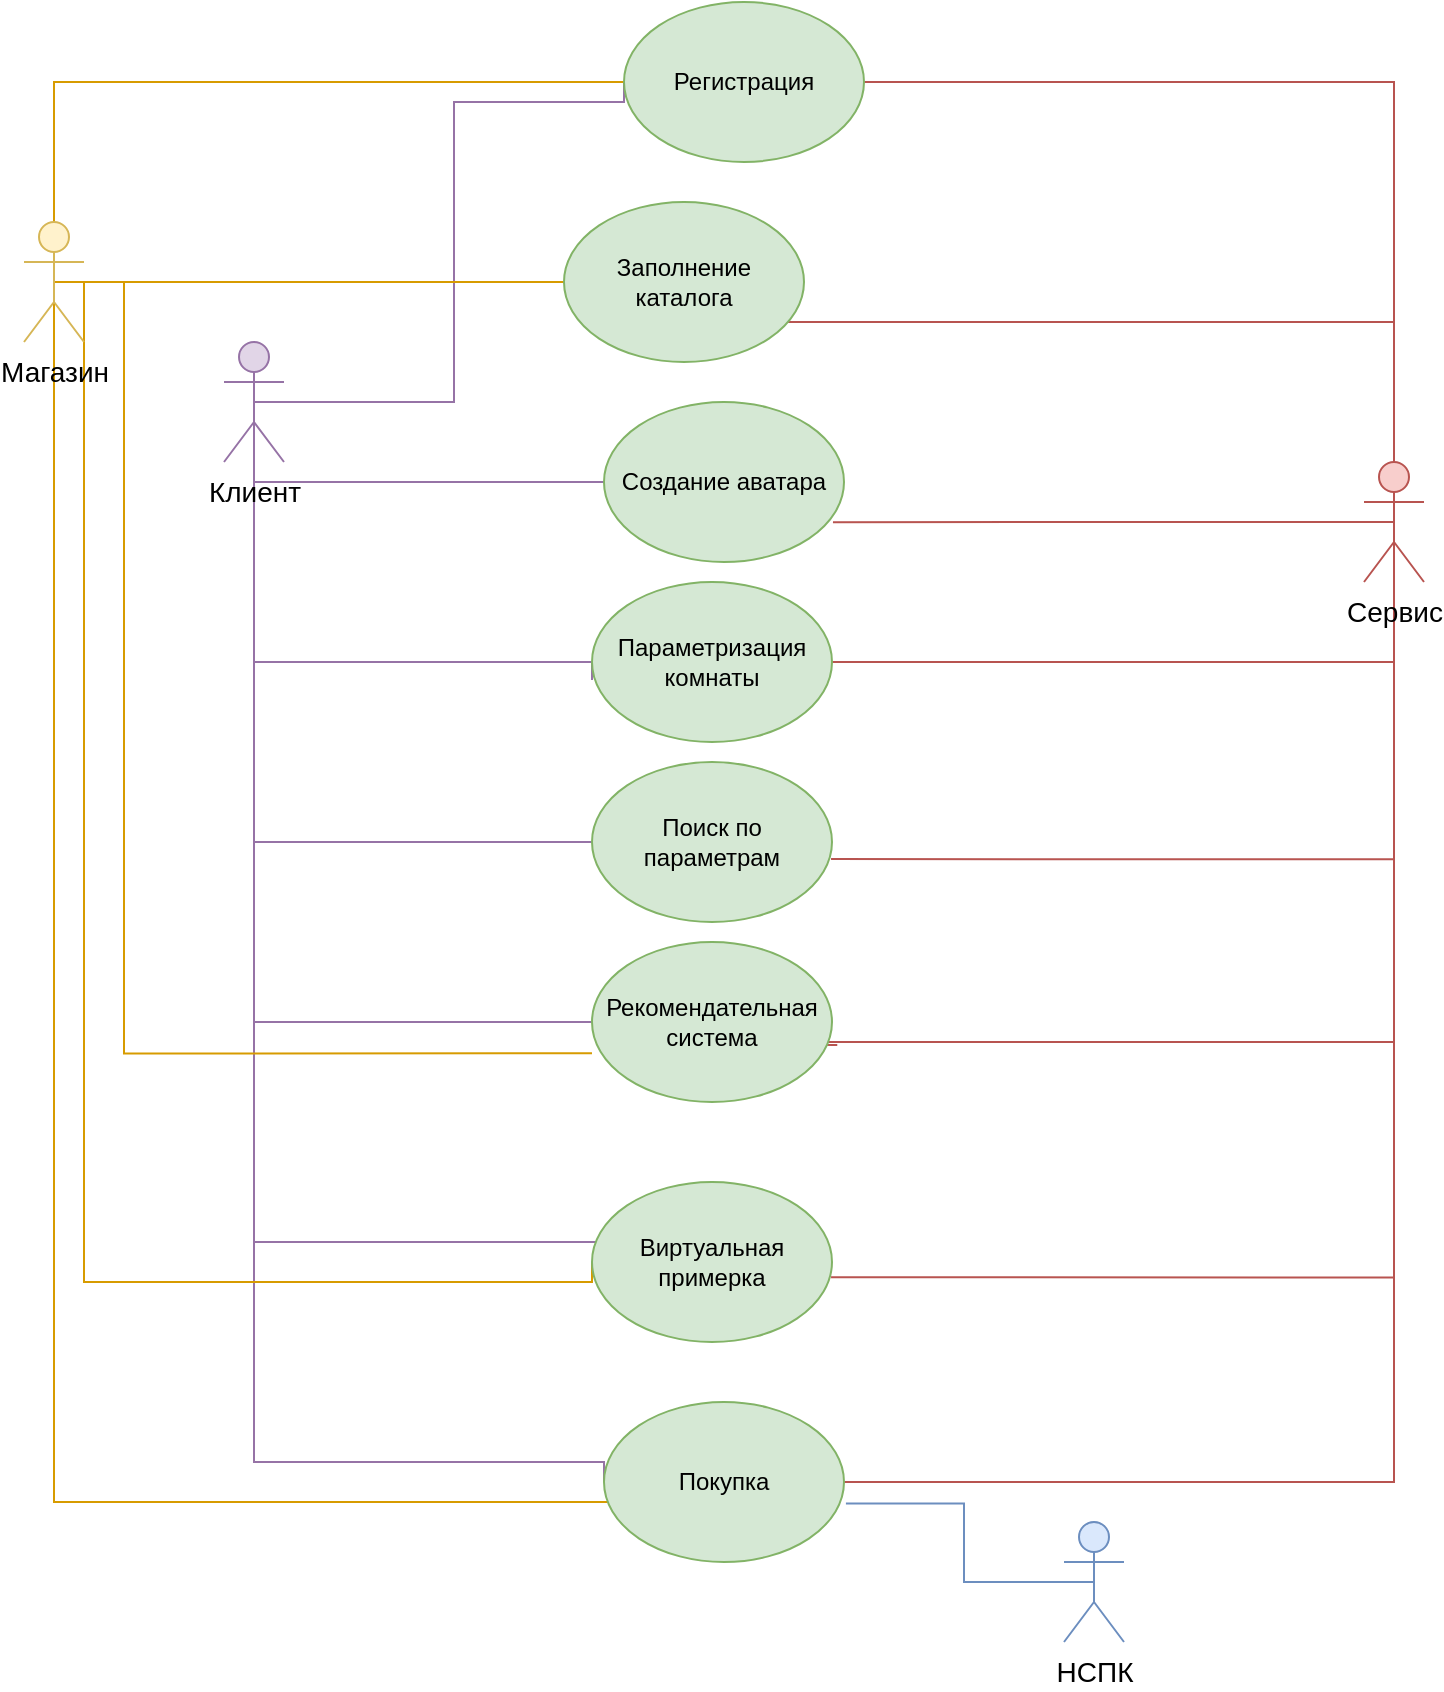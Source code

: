 <mxfile version="15.9.1" type="github">
  <diagram id="JklWbVy-Onh1FUwAnJy-" name="Page-1">
    <mxGraphModel dx="1550" dy="2058" grid="1" gridSize="10" guides="1" tooltips="1" connect="1" arrows="1" fold="1" page="1" pageScale="1" pageWidth="827" pageHeight="1169" math="0" shadow="0">
      <root>
        <mxCell id="0" />
        <mxCell id="1" parent="0" />
        <mxCell id="emysILsUEipTc8zqBl5s-18" style="edgeStyle=orthogonalEdgeStyle;rounded=0;orthogonalLoop=1;jettySize=auto;html=1;exitX=0.5;exitY=0.5;exitDx=0;exitDy=0;exitPerimeter=0;entryX=0;entryY=0.5;entryDx=0;entryDy=0;endArrow=none;endFill=0;fillColor=#e1d5e7;strokeColor=#9673a6;" edge="1" parent="1" source="V_W_gdtTsNlJ6WVqg025-1" target="V_W_gdtTsNlJ6WVqg025-7">
          <mxGeometry relative="1" as="geometry">
            <Array as="points">
              <mxPoint x="285" y="140" />
              <mxPoint x="285" y="-10" />
              <mxPoint x="370" y="-10" />
            </Array>
          </mxGeometry>
        </mxCell>
        <mxCell id="emysILsUEipTc8zqBl5s-32" style="edgeStyle=orthogonalEdgeStyle;rounded=0;orthogonalLoop=1;jettySize=auto;html=1;exitX=0.5;exitY=0.5;exitDx=0;exitDy=0;exitPerimeter=0;endArrow=none;endFill=0;fillColor=#e1d5e7;strokeColor=#9673a6;" edge="1" parent="1" source="V_W_gdtTsNlJ6WVqg025-1" target="V_W_gdtTsNlJ6WVqg025-11">
          <mxGeometry relative="1" as="geometry">
            <Array as="points">
              <mxPoint x="185" y="180" />
            </Array>
          </mxGeometry>
        </mxCell>
        <mxCell id="emysILsUEipTc8zqBl5s-36" style="edgeStyle=orthogonalEdgeStyle;rounded=0;orthogonalLoop=1;jettySize=auto;html=1;exitX=0.5;exitY=0.5;exitDx=0;exitDy=0;exitPerimeter=0;entryX=0;entryY=0.612;entryDx=0;entryDy=0;entryPerimeter=0;endArrow=none;endFill=0;fillColor=#e1d5e7;strokeColor=#9673a6;" edge="1" parent="1" source="V_W_gdtTsNlJ6WVqg025-1" target="V_W_gdtTsNlJ6WVqg025-30">
          <mxGeometry relative="1" as="geometry">
            <Array as="points">
              <mxPoint x="185" y="270" />
              <mxPoint x="354" y="270" />
            </Array>
          </mxGeometry>
        </mxCell>
        <mxCell id="emysILsUEipTc8zqBl5s-41" style="edgeStyle=orthogonalEdgeStyle;rounded=0;orthogonalLoop=1;jettySize=auto;html=1;exitX=0.5;exitY=0.5;exitDx=0;exitDy=0;exitPerimeter=0;endArrow=none;endFill=0;fillColor=#e1d5e7;strokeColor=#9673a6;" edge="1" parent="1" source="V_W_gdtTsNlJ6WVqg025-1" target="V_W_gdtTsNlJ6WVqg025-20">
          <mxGeometry relative="1" as="geometry">
            <Array as="points">
              <mxPoint x="185" y="360" />
            </Array>
          </mxGeometry>
        </mxCell>
        <mxCell id="emysILsUEipTc8zqBl5s-44" style="edgeStyle=orthogonalEdgeStyle;rounded=0;orthogonalLoop=1;jettySize=auto;html=1;exitX=0.5;exitY=0.5;exitDx=0;exitDy=0;exitPerimeter=0;fontSize=14;endArrow=none;endFill=0;strokeWidth=1;fillColor=#e1d5e7;strokeColor=#9673a6;" edge="1" parent="1" source="V_W_gdtTsNlJ6WVqg025-1" target="V_W_gdtTsNlJ6WVqg025-21">
          <mxGeometry relative="1" as="geometry">
            <Array as="points">
              <mxPoint x="185" y="450" />
            </Array>
          </mxGeometry>
        </mxCell>
        <mxCell id="emysILsUEipTc8zqBl5s-48" style="edgeStyle=orthogonalEdgeStyle;rounded=0;orthogonalLoop=1;jettySize=auto;html=1;exitX=0.5;exitY=0.5;exitDx=0;exitDy=0;exitPerimeter=0;entryX=0;entryY=0.5;entryDx=0;entryDy=0;fontSize=14;endArrow=none;endFill=0;strokeWidth=1;fillColor=#e1d5e7;strokeColor=#9673a6;" edge="1" parent="1" source="V_W_gdtTsNlJ6WVqg025-1" target="V_W_gdtTsNlJ6WVqg025-26">
          <mxGeometry relative="1" as="geometry">
            <Array as="points">
              <mxPoint x="185" y="560" />
              <mxPoint x="360" y="560" />
              <mxPoint x="360" y="570" />
            </Array>
          </mxGeometry>
        </mxCell>
        <mxCell id="emysILsUEipTc8zqBl5s-52" style="edgeStyle=orthogonalEdgeStyle;rounded=0;orthogonalLoop=1;jettySize=auto;html=1;exitX=0.5;exitY=0.5;exitDx=0;exitDy=0;exitPerimeter=0;entryX=0;entryY=0.5;entryDx=0;entryDy=0;fontSize=14;endArrow=none;endFill=0;strokeWidth=1;fillColor=#e1d5e7;strokeColor=#9673a6;" edge="1" parent="1" source="V_W_gdtTsNlJ6WVqg025-1" target="V_W_gdtTsNlJ6WVqg025-27">
          <mxGeometry relative="1" as="geometry">
            <Array as="points">
              <mxPoint x="185" y="670" />
              <mxPoint x="360" y="670" />
            </Array>
          </mxGeometry>
        </mxCell>
        <mxCell id="V_W_gdtTsNlJ6WVqg025-1" value="Клиент" style="shape=umlActor;verticalLabelPosition=bottom;verticalAlign=top;html=1;outlineConnect=0;fillColor=#e1d5e7;strokeColor=#9673a6;fontSize=14;" parent="1" vertex="1">
          <mxGeometry x="170" y="110" width="30" height="60" as="geometry" />
        </mxCell>
        <mxCell id="emysILsUEipTc8zqBl5s-8" style="edgeStyle=orthogonalEdgeStyle;rounded=0;orthogonalLoop=1;jettySize=auto;html=1;exitX=0.5;exitY=0.5;exitDx=0;exitDy=0;exitPerimeter=0;entryX=0;entryY=0;entryDx=0;entryDy=0;endArrow=none;endFill=0;fillColor=#ffe6cc;strokeColor=#d79b00;" edge="1" parent="1" source="V_W_gdtTsNlJ6WVqg025-4" target="V_W_gdtTsNlJ6WVqg025-7">
          <mxGeometry relative="1" as="geometry">
            <Array as="points">
              <mxPoint x="85" y="-20" />
              <mxPoint x="388" y="-20" />
            </Array>
          </mxGeometry>
        </mxCell>
        <mxCell id="emysILsUEipTc8zqBl5s-15" style="edgeStyle=orthogonalEdgeStyle;rounded=0;orthogonalLoop=1;jettySize=auto;html=1;exitX=0.5;exitY=0.5;exitDx=0;exitDy=0;exitPerimeter=0;endArrow=none;endFill=0;fillColor=#ffe6cc;strokeColor=#d79b00;" edge="1" parent="1" source="V_W_gdtTsNlJ6WVqg025-4" target="V_W_gdtTsNlJ6WVqg025-27">
          <mxGeometry relative="1" as="geometry">
            <Array as="points">
              <mxPoint x="85" y="690" />
            </Array>
          </mxGeometry>
        </mxCell>
        <mxCell id="emysILsUEipTc8zqBl5s-27" style="edgeStyle=orthogonalEdgeStyle;rounded=0;orthogonalLoop=1;jettySize=auto;html=1;exitX=0.5;exitY=0.5;exitDx=0;exitDy=0;exitPerimeter=0;entryX=0;entryY=0.5;entryDx=0;entryDy=0;endArrow=none;endFill=0;fillColor=#ffe6cc;strokeColor=#d79b00;" edge="1" parent="1" source="V_W_gdtTsNlJ6WVqg025-4" target="V_W_gdtTsNlJ6WVqg025-37">
          <mxGeometry relative="1" as="geometry" />
        </mxCell>
        <mxCell id="emysILsUEipTc8zqBl5s-47" style="edgeStyle=orthogonalEdgeStyle;rounded=0;orthogonalLoop=1;jettySize=auto;html=1;exitX=0.5;exitY=0.5;exitDx=0;exitDy=0;exitPerimeter=0;entryX=0;entryY=0.696;entryDx=0;entryDy=0;entryPerimeter=0;fontSize=14;endArrow=none;endFill=0;strokeWidth=1;fillColor=#ffe6cc;strokeColor=#d79b00;" edge="1" parent="1" source="V_W_gdtTsNlJ6WVqg025-4" target="V_W_gdtTsNlJ6WVqg025-21">
          <mxGeometry relative="1" as="geometry">
            <Array as="points">
              <mxPoint x="120" y="80" />
              <mxPoint x="120" y="466" />
            </Array>
          </mxGeometry>
        </mxCell>
        <mxCell id="emysILsUEipTc8zqBl5s-50" style="edgeStyle=orthogonalEdgeStyle;rounded=0;orthogonalLoop=1;jettySize=auto;html=1;exitX=0.5;exitY=0.5;exitDx=0;exitDy=0;exitPerimeter=0;entryX=0;entryY=0.5;entryDx=0;entryDy=0;fontSize=14;endArrow=none;endFill=0;strokeWidth=1;fillColor=#ffe6cc;strokeColor=#d79b00;" edge="1" parent="1" source="V_W_gdtTsNlJ6WVqg025-4" target="V_W_gdtTsNlJ6WVqg025-26">
          <mxGeometry relative="1" as="geometry">
            <Array as="points">
              <mxPoint x="100" y="80" />
              <mxPoint x="100" y="580" />
              <mxPoint x="354" y="580" />
            </Array>
          </mxGeometry>
        </mxCell>
        <mxCell id="V_W_gdtTsNlJ6WVqg025-4" value="Магазин" style="shape=umlActor;verticalLabelPosition=bottom;verticalAlign=top;html=1;outlineConnect=0;fillColor=#fff2cc;strokeColor=#d6b656;fontSize=14;" parent="1" vertex="1">
          <mxGeometry x="70" y="50" width="30" height="60" as="geometry" />
        </mxCell>
        <mxCell id="emysILsUEipTc8zqBl5s-19" style="edgeStyle=orthogonalEdgeStyle;rounded=0;orthogonalLoop=1;jettySize=auto;html=1;exitX=0.5;exitY=0.5;exitDx=0;exitDy=0;exitPerimeter=0;entryX=1;entryY=0.5;entryDx=0;entryDy=0;endArrow=none;endFill=0;fillColor=#f8cecc;strokeColor=#b85450;" edge="1" parent="1" source="V_W_gdtTsNlJ6WVqg025-5" target="V_W_gdtTsNlJ6WVqg025-7">
          <mxGeometry relative="1" as="geometry">
            <Array as="points">
              <mxPoint x="755" y="-20" />
            </Array>
          </mxGeometry>
        </mxCell>
        <mxCell id="emysILsUEipTc8zqBl5s-29" style="edgeStyle=orthogonalEdgeStyle;rounded=0;orthogonalLoop=1;jettySize=auto;html=1;exitX=0.5;exitY=0.5;exitDx=0;exitDy=0;exitPerimeter=0;endArrow=none;endFill=0;fillColor=#f8cecc;strokeColor=#b85450;" edge="1" parent="1" source="V_W_gdtTsNlJ6WVqg025-5" target="V_W_gdtTsNlJ6WVqg025-37">
          <mxGeometry relative="1" as="geometry">
            <Array as="points">
              <mxPoint x="755" y="100" />
            </Array>
          </mxGeometry>
        </mxCell>
        <mxCell id="emysILsUEipTc8zqBl5s-35" style="edgeStyle=orthogonalEdgeStyle;rounded=0;orthogonalLoop=1;jettySize=auto;html=1;exitX=0.5;exitY=0.5;exitDx=0;exitDy=0;exitPerimeter=0;entryX=0.954;entryY=0.751;entryDx=0;entryDy=0;entryPerimeter=0;endArrow=none;endFill=0;fillColor=#f8cecc;strokeColor=#b85450;" edge="1" parent="1" source="V_W_gdtTsNlJ6WVqg025-5" target="V_W_gdtTsNlJ6WVqg025-11">
          <mxGeometry relative="1" as="geometry" />
        </mxCell>
        <mxCell id="emysILsUEipTc8zqBl5s-40" style="edgeStyle=orthogonalEdgeStyle;rounded=0;orthogonalLoop=1;jettySize=auto;html=1;exitX=0.5;exitY=0.5;exitDx=0;exitDy=0;exitPerimeter=0;endArrow=none;endFill=0;fillColor=#f8cecc;strokeColor=#b85450;" edge="1" parent="1" source="V_W_gdtTsNlJ6WVqg025-5" target="V_W_gdtTsNlJ6WVqg025-30">
          <mxGeometry relative="1" as="geometry">
            <Array as="points">
              <mxPoint x="755" y="270" />
            </Array>
          </mxGeometry>
        </mxCell>
        <mxCell id="emysILsUEipTc8zqBl5s-42" style="edgeStyle=orthogonalEdgeStyle;rounded=0;orthogonalLoop=1;jettySize=auto;html=1;exitX=0.5;exitY=0.5;exitDx=0;exitDy=0;exitPerimeter=0;entryX=0.996;entryY=0.607;entryDx=0;entryDy=0;entryPerimeter=0;endArrow=none;endFill=0;strokeWidth=1;fillColor=#f8cecc;strokeColor=#b85450;" edge="1" parent="1" source="V_W_gdtTsNlJ6WVqg025-5" target="V_W_gdtTsNlJ6WVqg025-20">
          <mxGeometry relative="1" as="geometry">
            <Array as="points">
              <mxPoint x="755" y="369" />
            </Array>
          </mxGeometry>
        </mxCell>
        <mxCell id="emysILsUEipTc8zqBl5s-45" style="edgeStyle=orthogonalEdgeStyle;rounded=0;orthogonalLoop=1;jettySize=auto;html=1;exitX=0.5;exitY=0.5;exitDx=0;exitDy=0;exitPerimeter=0;entryX=1.022;entryY=0.643;entryDx=0;entryDy=0;fontSize=14;endArrow=none;endFill=0;strokeWidth=1;entryPerimeter=0;fillColor=#f8cecc;strokeColor=#b85450;" edge="1" parent="1" source="V_W_gdtTsNlJ6WVqg025-5" target="V_W_gdtTsNlJ6WVqg025-21">
          <mxGeometry relative="1" as="geometry">
            <Array as="points">
              <mxPoint x="755" y="460" />
              <mxPoint x="456" y="460" />
              <mxPoint x="456" y="461" />
            </Array>
          </mxGeometry>
        </mxCell>
        <mxCell id="emysILsUEipTc8zqBl5s-49" style="edgeStyle=orthogonalEdgeStyle;rounded=0;orthogonalLoop=1;jettySize=auto;html=1;exitX=0.5;exitY=0.5;exitDx=0;exitDy=0;exitPerimeter=0;entryX=0.996;entryY=0.596;entryDx=0;entryDy=0;entryPerimeter=0;fontSize=14;endArrow=none;endFill=0;strokeWidth=1;fillColor=#f8cecc;strokeColor=#b85450;" edge="1" parent="1" source="V_W_gdtTsNlJ6WVqg025-5" target="V_W_gdtTsNlJ6WVqg025-26">
          <mxGeometry relative="1" as="geometry">
            <Array as="points">
              <mxPoint x="755" y="578" />
            </Array>
          </mxGeometry>
        </mxCell>
        <mxCell id="emysILsUEipTc8zqBl5s-53" style="edgeStyle=orthogonalEdgeStyle;rounded=0;orthogonalLoop=1;jettySize=auto;html=1;exitX=0.5;exitY=0.5;exitDx=0;exitDy=0;exitPerimeter=0;entryX=1;entryY=0.5;entryDx=0;entryDy=0;fontSize=14;endArrow=none;endFill=0;strokeWidth=1;fillColor=#f8cecc;strokeColor=#b85450;" edge="1" parent="1" source="V_W_gdtTsNlJ6WVqg025-5" target="V_W_gdtTsNlJ6WVqg025-27">
          <mxGeometry relative="1" as="geometry">
            <Array as="points">
              <mxPoint x="755" y="680" />
            </Array>
          </mxGeometry>
        </mxCell>
        <mxCell id="V_W_gdtTsNlJ6WVqg025-5" value="Сервис" style="shape=umlActor;verticalLabelPosition=bottom;verticalAlign=top;html=1;outlineConnect=0;fillColor=#f8cecc;strokeColor=#b85450;fontSize=14;" parent="1" vertex="1">
          <mxGeometry x="740" y="170" width="30" height="60" as="geometry" />
        </mxCell>
        <mxCell id="emysILsUEipTc8zqBl5s-38" style="edgeStyle=orthogonalEdgeStyle;rounded=0;orthogonalLoop=1;jettySize=auto;html=1;exitX=0.5;exitY=0.5;exitDx=0;exitDy=0;exitPerimeter=0;entryX=1.008;entryY=0.634;entryDx=0;entryDy=0;entryPerimeter=0;endArrow=none;endFill=0;fillColor=#dae8fc;strokeColor=#6c8ebf;" edge="1" parent="1" source="V_W_gdtTsNlJ6WVqg025-6" target="V_W_gdtTsNlJ6WVqg025-27">
          <mxGeometry relative="1" as="geometry">
            <Array as="points">
              <mxPoint x="540" y="730" />
              <mxPoint x="540" y="691" />
            </Array>
          </mxGeometry>
        </mxCell>
        <mxCell id="V_W_gdtTsNlJ6WVqg025-6" value="НСПК" style="shape=umlActor;verticalLabelPosition=bottom;verticalAlign=top;html=1;outlineConnect=0;fillColor=#dae8fc;strokeColor=#6c8ebf;fontSize=14;" parent="1" vertex="1">
          <mxGeometry x="590" y="700" width="30" height="60" as="geometry" />
        </mxCell>
        <mxCell id="V_W_gdtTsNlJ6WVqg025-7" value="Регистрация" style="ellipse;whiteSpace=wrap;html=1;fillColor=#d5e8d4;strokeColor=#82b366;" parent="1" vertex="1">
          <mxGeometry x="370" y="-60" width="120" height="80" as="geometry" />
        </mxCell>
        <mxCell id="V_W_gdtTsNlJ6WVqg025-11" value="Создание аватара" style="ellipse;whiteSpace=wrap;html=1;fillColor=#d5e8d4;strokeColor=#82b366;" parent="1" vertex="1">
          <mxGeometry x="360" y="140" width="120" height="80" as="geometry" />
        </mxCell>
        <mxCell id="V_W_gdtTsNlJ6WVqg025-15" value="" style="endArrow=classic;html=1;rounded=0;" parent="1" edge="1">
          <mxGeometry width="50" height="50" relative="1" as="geometry">
            <mxPoint x="390" y="300" as="sourcePoint" />
            <mxPoint x="440" y="250" as="targetPoint" />
          </mxGeometry>
        </mxCell>
        <mxCell id="V_W_gdtTsNlJ6WVqg025-20" value="Поиск по параметрам" style="ellipse;whiteSpace=wrap;html=1;fillColor=#d5e8d4;strokeColor=#82b366;" parent="1" vertex="1">
          <mxGeometry x="354" y="320" width="120" height="80" as="geometry" />
        </mxCell>
        <mxCell id="V_W_gdtTsNlJ6WVqg025-21" value="Рекомендательная система" style="ellipse;whiteSpace=wrap;html=1;fillColor=#d5e8d4;strokeColor=#82b366;" parent="1" vertex="1">
          <mxGeometry x="354" y="410" width="120" height="80" as="geometry" />
        </mxCell>
        <mxCell id="V_W_gdtTsNlJ6WVqg025-26" value="Виртуальная примерка" style="ellipse;whiteSpace=wrap;html=1;fillColor=#d5e8d4;strokeColor=#82b366;" parent="1" vertex="1">
          <mxGeometry x="354" y="530" width="120" height="80" as="geometry" />
        </mxCell>
        <mxCell id="V_W_gdtTsNlJ6WVqg025-27" value="Покупка" style="ellipse;whiteSpace=wrap;html=1;fillColor=#d5e8d4;strokeColor=#82b366;" parent="1" vertex="1">
          <mxGeometry x="360" y="640" width="120" height="80" as="geometry" />
        </mxCell>
        <mxCell id="V_W_gdtTsNlJ6WVqg025-30" value="Параметризация комнаты" style="ellipse;whiteSpace=wrap;html=1;fillColor=#d5e8d4;strokeColor=#82b366;" parent="1" vertex="1">
          <mxGeometry x="354" y="230" width="120" height="80" as="geometry" />
        </mxCell>
        <mxCell id="V_W_gdtTsNlJ6WVqg025-37" value="Заполнение каталога" style="ellipse;whiteSpace=wrap;html=1;fillColor=#d5e8d4;strokeColor=#82b366;" parent="1" vertex="1">
          <mxGeometry x="340" y="40" width="120" height="80" as="geometry" />
        </mxCell>
      </root>
    </mxGraphModel>
  </diagram>
</mxfile>
